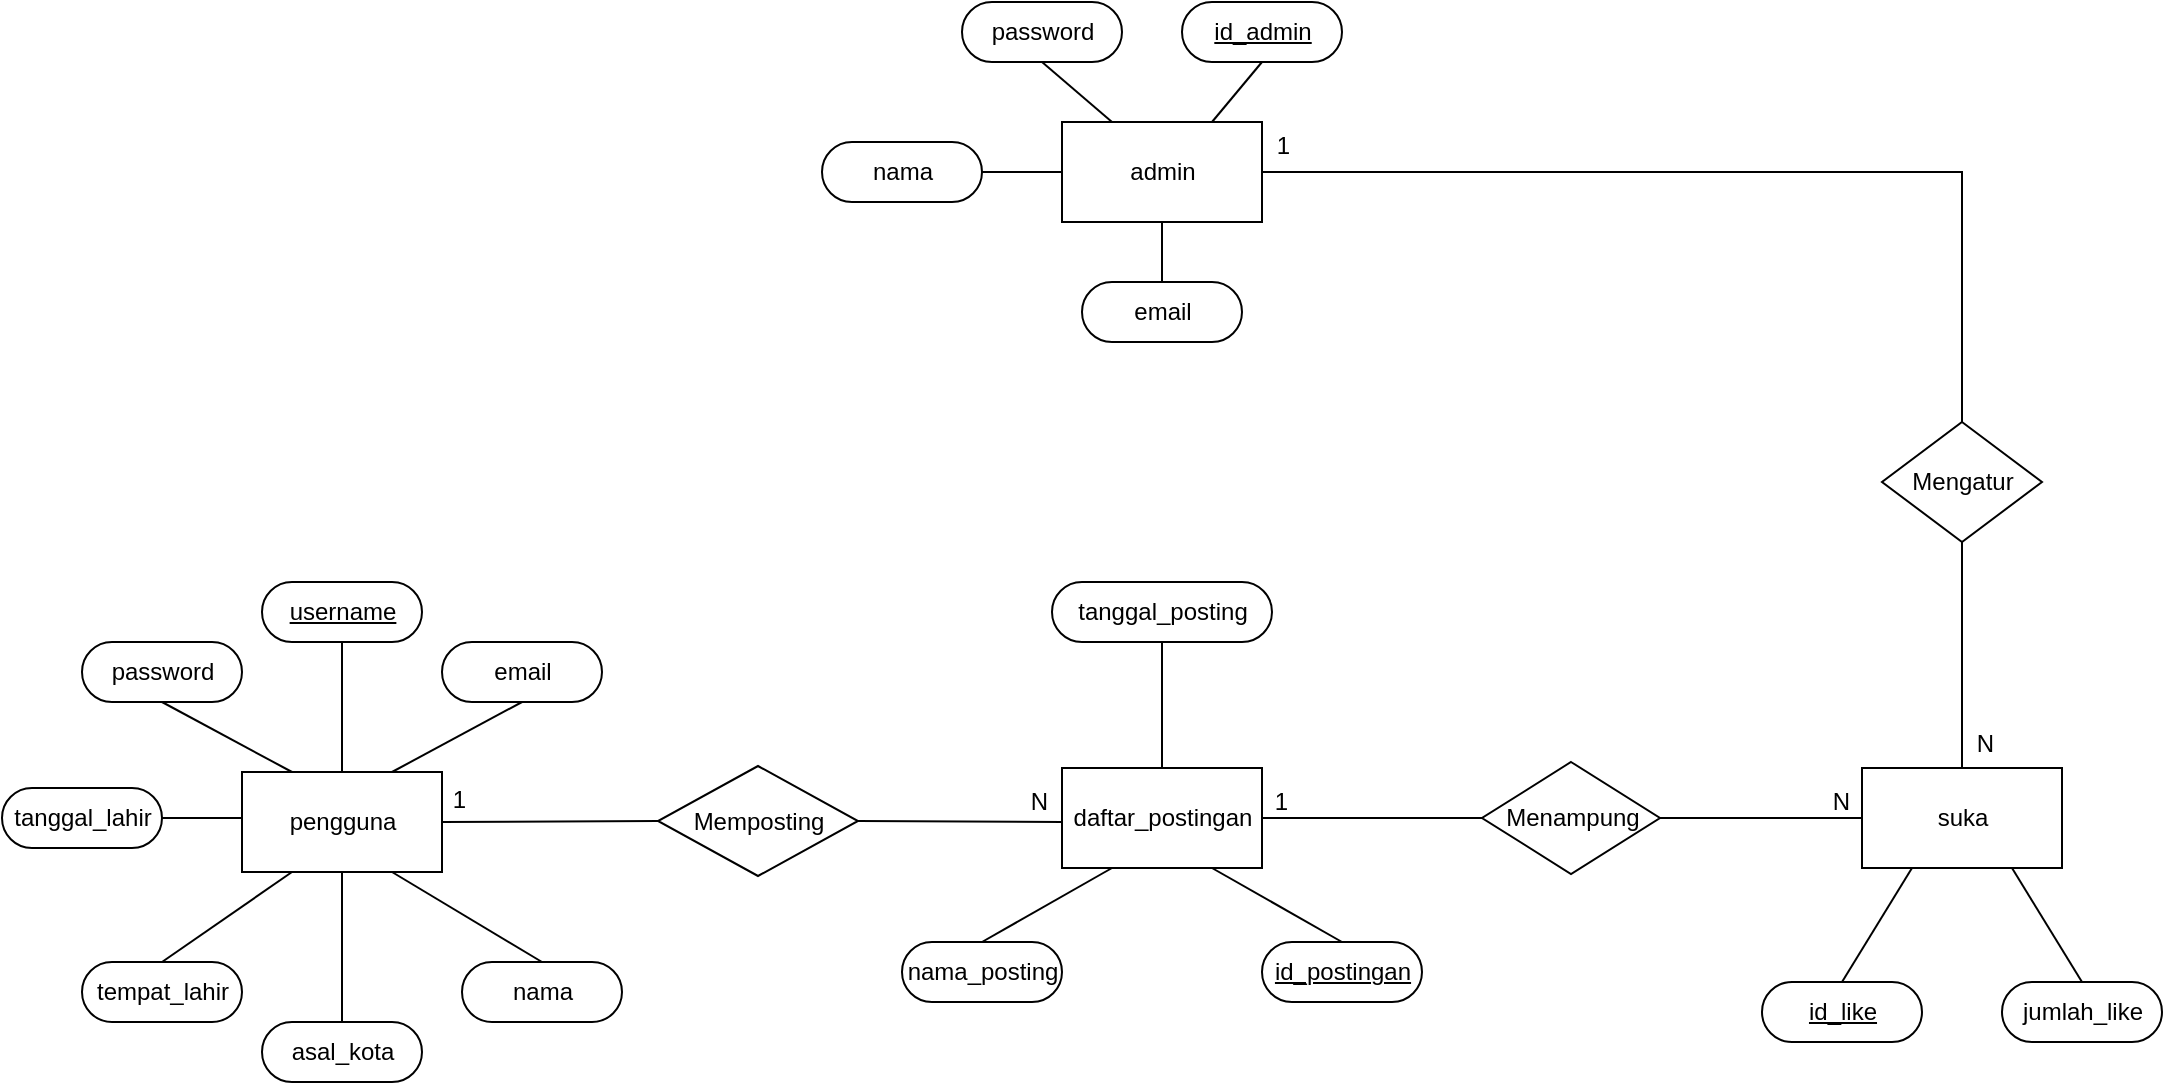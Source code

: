 <mxfile version="13.9.9" type="device"><diagram id="R2lEEEUBdFMjLlhIrx00" name="Page-1"><mxGraphModel dx="768" dy="482" grid="1" gridSize="10" guides="1" tooltips="1" connect="1" arrows="1" fold="1" page="1" pageScale="1" pageWidth="1100" pageHeight="850" math="0" shadow="0" extFonts="Permanent Marker^https://fonts.googleapis.com/css?family=Permanent+Marker"><root><mxCell id="0"/><mxCell id="1" parent="0"/><mxCell id="_BpC-9h2uVCCdCx0Vpl8-1" value="pengguna" style="html=1;dashed=0;whitespace=wrap;" parent="1" vertex="1"><mxGeometry x="130" y="435" width="100" height="50" as="geometry"/></mxCell><mxCell id="WVNRio56Z1K5BXMtSFss-3" style="edgeStyle=orthogonalEdgeStyle;rounded=0;orthogonalLoop=1;jettySize=auto;html=1;exitX=0.5;exitY=0;exitDx=0;exitDy=0;entryX=0.5;entryY=0.5;entryDx=0;entryDy=15;entryPerimeter=0;endArrow=none;endFill=0;" parent="1" source="_BpC-9h2uVCCdCx0Vpl8-2" target="WVNRio56Z1K5BXMtSFss-1" edge="1"><mxGeometry relative="1" as="geometry"/></mxCell><mxCell id="_BpC-9h2uVCCdCx0Vpl8-2" value="daftar_postingan" style="html=1;dashed=0;whitespace=wrap;" parent="1" vertex="1"><mxGeometry x="540" y="433" width="100" height="50" as="geometry"/></mxCell><mxCell id="_BpC-9h2uVCCdCx0Vpl8-3" value="suka" style="html=1;dashed=0;whitespace=wrap;" parent="1" vertex="1"><mxGeometry x="940" y="433" width="100" height="50" as="geometry"/></mxCell><mxCell id="_BpC-9h2uVCCdCx0Vpl8-4" value="admin" style="html=1;dashed=0;whitespace=wrap;" parent="1" vertex="1"><mxGeometry x="540" y="110" width="100" height="50" as="geometry"/></mxCell><mxCell id="_BpC-9h2uVCCdCx0Vpl8-5" value="Memposting" style="shape=rhombus;html=1;dashed=0;whitespace=wrap;perimeter=rhombusPerimeter;" parent="1" vertex="1"><mxGeometry x="338" y="432" width="100" height="55" as="geometry"/></mxCell><mxCell id="_BpC-9h2uVCCdCx0Vpl8-6" value="Menampung" style="shape=rhombus;html=1;dashed=0;whitespace=wrap;perimeter=rhombusPerimeter;" parent="1" vertex="1"><mxGeometry x="750" y="430" width="89" height="56" as="geometry"/></mxCell><mxCell id="_BpC-9h2uVCCdCx0Vpl8-7" value="Mengatur" style="shape=rhombus;html=1;dashed=0;whitespace=wrap;perimeter=rhombusPerimeter;" parent="1" vertex="1"><mxGeometry x="950" y="260" width="80" height="60" as="geometry"/></mxCell><mxCell id="_BpC-9h2uVCCdCx0Vpl8-8" value="" style="endArrow=none;html=1;rounded=0;exitX=1;exitY=0.5;exitDx=0;exitDy=0;" parent="1" source="_BpC-9h2uVCCdCx0Vpl8-5" edge="1"><mxGeometry relative="1" as="geometry"><mxPoint x="440" y="460" as="sourcePoint"/><mxPoint x="540" y="460" as="targetPoint"/></mxGeometry></mxCell><mxCell id="_BpC-9h2uVCCdCx0Vpl8-9" value="1" style="resizable=0;html=1;align=right;verticalAlign=bottom;" parent="_BpC-9h2uVCCdCx0Vpl8-8" connectable="0" vertex="1"><mxGeometry x="1" relative="1" as="geometry"><mxPoint x="-297" y="-2" as="offset"/></mxGeometry></mxCell><mxCell id="_BpC-9h2uVCCdCx0Vpl8-10" value="" style="endArrow=none;html=1;rounded=0;entryX=0;entryY=0.5;entryDx=0;entryDy=0;" parent="1" target="_BpC-9h2uVCCdCx0Vpl8-5" edge="1"><mxGeometry relative="1" as="geometry"><mxPoint x="230" y="460" as="sourcePoint"/><mxPoint x="340" y="460" as="targetPoint"/></mxGeometry></mxCell><mxCell id="_BpC-9h2uVCCdCx0Vpl8-11" value="N" style="resizable=0;html=1;align=right;verticalAlign=bottom;" parent="_BpC-9h2uVCCdCx0Vpl8-10" connectable="0" vertex="1"><mxGeometry x="1" relative="1" as="geometry"><mxPoint x="196" y="-1.5" as="offset"/></mxGeometry></mxCell><mxCell id="_BpC-9h2uVCCdCx0Vpl8-12" value="" style="endArrow=none;html=1;rounded=0;exitX=1;exitY=0.5;exitDx=0;exitDy=0;entryX=0;entryY=0.5;entryDx=0;entryDy=0;" parent="1" source="_BpC-9h2uVCCdCx0Vpl8-6" target="_BpC-9h2uVCCdCx0Vpl8-3" edge="1"><mxGeometry relative="1" as="geometry"><mxPoint x="420" y="470" as="sourcePoint"/><mxPoint x="550" y="470" as="targetPoint"/></mxGeometry></mxCell><mxCell id="_BpC-9h2uVCCdCx0Vpl8-13" value="1" style="resizable=0;html=1;align=right;verticalAlign=bottom;" parent="_BpC-9h2uVCCdCx0Vpl8-12" connectable="0" vertex="1"><mxGeometry x="1" relative="1" as="geometry"><mxPoint x="-287" as="offset"/></mxGeometry></mxCell><mxCell id="_BpC-9h2uVCCdCx0Vpl8-16" value="" style="endArrow=none;html=1;rounded=0;exitX=1;exitY=0.5;exitDx=0;exitDy=0;entryX=0;entryY=0.5;entryDx=0;entryDy=0;" parent="1" source="_BpC-9h2uVCCdCx0Vpl8-2" target="_BpC-9h2uVCCdCx0Vpl8-6" edge="1"><mxGeometry relative="1" as="geometry"><mxPoint x="660" y="457.83" as="sourcePoint"/><mxPoint x="770" y="457.83" as="targetPoint"/></mxGeometry></mxCell><mxCell id="_BpC-9h2uVCCdCx0Vpl8-17" value="N" style="resizable=0;html=1;align=right;verticalAlign=bottom;" parent="_BpC-9h2uVCCdCx0Vpl8-16" connectable="0" vertex="1"><mxGeometry x="1" relative="1" as="geometry"><mxPoint x="184" as="offset"/></mxGeometry></mxCell><mxCell id="_BpC-9h2uVCCdCx0Vpl8-18" value="" style="endArrow=none;html=1;rounded=0;entryX=0.5;entryY=0;entryDx=0;entryDy=0;exitX=1;exitY=0.5;exitDx=0;exitDy=0;" parent="1" source="_BpC-9h2uVCCdCx0Vpl8-4" target="_BpC-9h2uVCCdCx0Vpl8-7" edge="1"><mxGeometry relative="1" as="geometry"><mxPoint x="620" y="280" as="sourcePoint"/><mxPoint x="780" y="470" as="targetPoint"/><Array as="points"><mxPoint x="990" y="135"/></Array></mxGeometry></mxCell><mxCell id="_BpC-9h2uVCCdCx0Vpl8-19" value="N" style="resizable=0;html=1;align=right;verticalAlign=bottom;" parent="_BpC-9h2uVCCdCx0Vpl8-18" connectable="0" vertex="1"><mxGeometry x="1" relative="1" as="geometry"><mxPoint x="16" y="169.29" as="offset"/></mxGeometry></mxCell><mxCell id="_BpC-9h2uVCCdCx0Vpl8-20" value="" style="endArrow=none;html=1;rounded=0;exitX=0.5;exitY=1;exitDx=0;exitDy=0;entryX=0.5;entryY=0;entryDx=0;entryDy=0;" parent="1" source="_BpC-9h2uVCCdCx0Vpl8-7" target="_BpC-9h2uVCCdCx0Vpl8-3" edge="1"><mxGeometry relative="1" as="geometry"><mxPoint x="420" y="470" as="sourcePoint"/><mxPoint x="550" y="470" as="targetPoint"/></mxGeometry></mxCell><mxCell id="_BpC-9h2uVCCdCx0Vpl8-21" value="1" style="resizable=0;html=1;align=right;verticalAlign=bottom;" parent="_BpC-9h2uVCCdCx0Vpl8-20" connectable="0" vertex="1"><mxGeometry x="1" relative="1" as="geometry"><mxPoint x="-336" y="-302.86" as="offset"/></mxGeometry></mxCell><mxCell id="_BpC-9h2uVCCdCx0Vpl8-23" value="&lt;u style=&quot;font-weight: normal&quot;&gt;username&lt;/u&gt;" style="html=1;dashed=0;whitespace=wrap;shape=mxgraph.dfd.start;fontStyle=1" parent="1" vertex="1"><mxGeometry x="140" y="340" width="80" height="30" as="geometry"/></mxCell><mxCell id="_BpC-9h2uVCCdCx0Vpl8-24" value="password" style="html=1;dashed=0;whitespace=wrap;shape=mxgraph.dfd.start" parent="1" vertex="1"><mxGeometry x="50" y="370" width="80" height="30" as="geometry"/></mxCell><mxCell id="_BpC-9h2uVCCdCx0Vpl8-25" value="tanggal_lahir" style="html=1;dashed=0;whitespace=wrap;shape=mxgraph.dfd.start" parent="1" vertex="1"><mxGeometry x="10" y="443" width="80" height="30" as="geometry"/></mxCell><mxCell id="_BpC-9h2uVCCdCx0Vpl8-26" value="tempat_lahir" style="html=1;dashed=0;whitespace=wrap;shape=mxgraph.dfd.start" parent="1" vertex="1"><mxGeometry x="50" y="530" width="80" height="30" as="geometry"/></mxCell><mxCell id="_BpC-9h2uVCCdCx0Vpl8-27" value="asal_kota" style="html=1;dashed=0;whitespace=wrap;shape=mxgraph.dfd.start" parent="1" vertex="1"><mxGeometry x="140" y="560" width="80" height="30" as="geometry"/></mxCell><mxCell id="_BpC-9h2uVCCdCx0Vpl8-28" value="&lt;u style=&quot;font-weight: normal&quot;&gt;id_postingan&lt;/u&gt;" style="html=1;dashed=0;whitespace=wrap;shape=mxgraph.dfd.start;fontStyle=1" parent="1" vertex="1"><mxGeometry x="640" y="520" width="80" height="30" as="geometry"/></mxCell><mxCell id="_BpC-9h2uVCCdCx0Vpl8-31" value="nama_posting" style="html=1;dashed=0;whitespace=wrap;shape=mxgraph.dfd.start" parent="1" vertex="1"><mxGeometry x="460" y="520" width="80" height="30" as="geometry"/></mxCell><mxCell id="_BpC-9h2uVCCdCx0Vpl8-32" value="&lt;u style=&quot;font-weight: normal&quot;&gt;id_like&lt;/u&gt;" style="html=1;dashed=0;whitespace=wrap;shape=mxgraph.dfd.start;fontStyle=1" parent="1" vertex="1"><mxGeometry x="890" y="540" width="80" height="30" as="geometry"/></mxCell><mxCell id="_BpC-9h2uVCCdCx0Vpl8-34" value="jumlah_like" style="html=1;dashed=0;whitespace=wrap;shape=mxgraph.dfd.start" parent="1" vertex="1"><mxGeometry x="1010" y="540" width="80" height="30" as="geometry"/></mxCell><mxCell id="_BpC-9h2uVCCdCx0Vpl8-37" value="&lt;u style=&quot;font-weight: normal&quot;&gt;id_admin&lt;/u&gt;" style="html=1;dashed=0;whitespace=wrap;shape=mxgraph.dfd.start;fontStyle=1" parent="1" vertex="1"><mxGeometry x="600" y="50" width="80" height="30" as="geometry"/></mxCell><mxCell id="_BpC-9h2uVCCdCx0Vpl8-38" value="password" style="html=1;dashed=0;whitespace=wrap;shape=mxgraph.dfd.start" parent="1" vertex="1"><mxGeometry x="490" y="50" width="80" height="30" as="geometry"/></mxCell><mxCell id="_BpC-9h2uVCCdCx0Vpl8-39" value="nama" style="html=1;dashed=0;whitespace=wrap;shape=mxgraph.dfd.start" parent="1" vertex="1"><mxGeometry x="420" y="120" width="80" height="30" as="geometry"/></mxCell><mxCell id="_BpC-9h2uVCCdCx0Vpl8-40" value="nama" style="html=1;dashed=0;whitespace=wrap;shape=mxgraph.dfd.start" parent="1" vertex="1"><mxGeometry x="240" y="530" width="80" height="30" as="geometry"/></mxCell><mxCell id="_BpC-9h2uVCCdCx0Vpl8-41" value="" style="endArrow=none;html=1;rounded=0;exitX=1;exitY=0.5;exitDx=0;exitDy=0;exitPerimeter=0;entryX=0;entryY=0.5;entryDx=0;entryDy=0;" parent="1" source="_BpC-9h2uVCCdCx0Vpl8-39" target="_BpC-9h2uVCCdCx0Vpl8-4" edge="1"><mxGeometry relative="1" as="geometry"><mxPoint x="470" y="270" as="sourcePoint"/><mxPoint x="630" y="270" as="targetPoint"/></mxGeometry></mxCell><mxCell id="_BpC-9h2uVCCdCx0Vpl8-42" value="" style="endArrow=none;html=1;rounded=0;exitX=0.5;exitY=0.5;exitDx=0;exitDy=15;exitPerimeter=0;entryX=0.25;entryY=0;entryDx=0;entryDy=0;" parent="1" source="_BpC-9h2uVCCdCx0Vpl8-38" target="_BpC-9h2uVCCdCx0Vpl8-4" edge="1"><mxGeometry relative="1" as="geometry"><mxPoint x="490" y="155" as="sourcePoint"/><mxPoint x="550" y="145" as="targetPoint"/></mxGeometry></mxCell><mxCell id="_BpC-9h2uVCCdCx0Vpl8-43" value="" style="endArrow=none;html=1;rounded=0;exitX=0.5;exitY=0.5;exitDx=0;exitDy=15.0;exitPerimeter=0;entryX=0.75;entryY=0;entryDx=0;entryDy=0;" parent="1" source="_BpC-9h2uVCCdCx0Vpl8-37" target="_BpC-9h2uVCCdCx0Vpl8-4" edge="1"><mxGeometry relative="1" as="geometry"><mxPoint x="525.605" y="105.605" as="sourcePoint"/><mxPoint x="560.1" y="121.55" as="targetPoint"/></mxGeometry></mxCell><mxCell id="_BpC-9h2uVCCdCx0Vpl8-44" value="" style="endArrow=none;html=1;rounded=0;exitX=0.5;exitY=0.5;exitDx=0;exitDy=15.0;exitPerimeter=0;entryX=0.5;entryY=0;entryDx=0;entryDy=0;" parent="1" source="_BpC-9h2uVCCdCx0Vpl8-23" target="_BpC-9h2uVCCdCx0Vpl8-1" edge="1"><mxGeometry relative="1" as="geometry"><mxPoint x="470" y="270" as="sourcePoint"/><mxPoint x="630" y="270" as="targetPoint"/></mxGeometry></mxCell><mxCell id="_BpC-9h2uVCCdCx0Vpl8-45" value="" style="endArrow=none;html=1;rounded=0;exitX=0.5;exitY=0.5;exitDx=0;exitDy=15;exitPerimeter=0;entryX=0.25;entryY=0;entryDx=0;entryDy=0;" parent="1" source="_BpC-9h2uVCCdCx0Vpl8-24" target="_BpC-9h2uVCCdCx0Vpl8-1" edge="1"><mxGeometry relative="1" as="geometry"><mxPoint x="220" y="380" as="sourcePoint"/><mxPoint x="215" y="445" as="targetPoint"/></mxGeometry></mxCell><mxCell id="_BpC-9h2uVCCdCx0Vpl8-46" value="" style="endArrow=none;html=1;rounded=0;exitX=1;exitY=0.5;exitDx=0;exitDy=0;exitPerimeter=0;" parent="1" source="_BpC-9h2uVCCdCx0Vpl8-25" edge="1"><mxGeometry relative="1" as="geometry"><mxPoint x="130" y="410" as="sourcePoint"/><mxPoint x="130" y="458" as="targetPoint"/></mxGeometry></mxCell><mxCell id="_BpC-9h2uVCCdCx0Vpl8-47" value="" style="endArrow=none;html=1;rounded=0;exitX=0.5;exitY=0.5;exitDx=0;exitDy=-15.0;exitPerimeter=0;entryX=0.25;entryY=1;entryDx=0;entryDy=0;" parent="1" source="_BpC-9h2uVCCdCx0Vpl8-26" target="_BpC-9h2uVCCdCx0Vpl8-1" edge="1"><mxGeometry relative="1" as="geometry"><mxPoint x="100" y="468" as="sourcePoint"/><mxPoint x="140" y="468" as="targetPoint"/></mxGeometry></mxCell><mxCell id="_BpC-9h2uVCCdCx0Vpl8-48" value="" style="endArrow=none;html=1;rounded=0;exitX=0.5;exitY=0.5;exitDx=0;exitDy=-15.0;exitPerimeter=0;entryX=0.5;entryY=1;entryDx=0;entryDy=0;" parent="1" source="_BpC-9h2uVCCdCx0Vpl8-27" target="_BpC-9h2uVCCdCx0Vpl8-1" edge="1"><mxGeometry relative="1" as="geometry"><mxPoint x="100" y="530" as="sourcePoint"/><mxPoint x="165" y="495" as="targetPoint"/></mxGeometry></mxCell><mxCell id="_BpC-9h2uVCCdCx0Vpl8-49" value="" style="endArrow=none;html=1;rounded=0;exitX=0.5;exitY=0.5;exitDx=0;exitDy=-15.0;exitPerimeter=0;entryX=0.75;entryY=1;entryDx=0;entryDy=0;" parent="1" source="_BpC-9h2uVCCdCx0Vpl8-40" target="_BpC-9h2uVCCdCx0Vpl8-1" edge="1"><mxGeometry relative="1" as="geometry"><mxPoint x="190" y="570" as="sourcePoint"/><mxPoint x="200" y="500" as="targetPoint"/></mxGeometry></mxCell><mxCell id="_BpC-9h2uVCCdCx0Vpl8-51" value="" style="endArrow=none;html=1;rounded=0;exitX=0.5;exitY=0.5;exitDx=0;exitDy=-15.0;exitPerimeter=0;entryX=0.75;entryY=1;entryDx=0;entryDy=0;" parent="1" target="_BpC-9h2uVCCdCx0Vpl8-2" edge="1"><mxGeometry relative="1" as="geometry"><mxPoint x="680" y="520" as="sourcePoint"/><mxPoint x="575" y="493" as="targetPoint"/></mxGeometry></mxCell><mxCell id="_BpC-9h2uVCCdCx0Vpl8-53" value="" style="endArrow=none;html=1;rounded=0;exitX=0.25;exitY=1;exitDx=0;exitDy=0;entryX=0.5;entryY=0.5;entryDx=0;entryDy=-15;entryPerimeter=0;" parent="1" source="_BpC-9h2uVCCdCx0Vpl8-2" target="_BpC-9h2uVCCdCx0Vpl8-31" edge="1"><mxGeometry relative="1" as="geometry"><mxPoint x="625" y="443.0" as="sourcePoint"/><mxPoint x="690" y="400" as="targetPoint"/></mxGeometry></mxCell><mxCell id="_BpC-9h2uVCCdCx0Vpl8-55" value="" style="endArrow=none;html=1;rounded=0;exitX=0.5;exitY=0.5;exitDx=0;exitDy=-15.0;entryX=0.25;entryY=1;entryDx=0;entryDy=0;exitPerimeter=0;" parent="1" source="_BpC-9h2uVCCdCx0Vpl8-32" target="_BpC-9h2uVCCdCx0Vpl8-3" edge="1"><mxGeometry relative="1" as="geometry"><mxPoint x="1010" y="445" as="sourcePoint"/><mxPoint x="980" y="370" as="targetPoint"/></mxGeometry></mxCell><mxCell id="_BpC-9h2uVCCdCx0Vpl8-56" value="" style="endArrow=none;html=1;rounded=0;exitX=0.5;exitY=0.5;exitDx=0;exitDy=-15;entryX=0.75;entryY=1;entryDx=0;entryDy=0;exitPerimeter=0;" parent="1" source="_BpC-9h2uVCCdCx0Vpl8-34" target="_BpC-9h2uVCCdCx0Vpl8-3" edge="1"><mxGeometry relative="1" as="geometry"><mxPoint x="1050" y="540" as="sourcePoint"/><mxPoint x="985" y="495" as="targetPoint"/></mxGeometry></mxCell><mxCell id="AsH-Oh7A0yHlckoMUrB3-1" value="email" style="html=1;dashed=0;whitespace=wrap;shape=mxgraph.dfd.start" parent="1" vertex="1"><mxGeometry x="230" y="370" width="80" height="30" as="geometry"/></mxCell><mxCell id="AsH-Oh7A0yHlckoMUrB3-2" value="" style="endArrow=none;html=1;rounded=0;exitX=0.5;exitY=0.5;exitDx=0;exitDy=15;exitPerimeter=0;entryX=0.75;entryY=0;entryDx=0;entryDy=0;" parent="1" source="AsH-Oh7A0yHlckoMUrB3-1" target="_BpC-9h2uVCCdCx0Vpl8-1" edge="1"><mxGeometry relative="1" as="geometry"><mxPoint x="220" y="380" as="sourcePoint"/><mxPoint x="215" y="445" as="targetPoint"/></mxGeometry></mxCell><mxCell id="AsH-Oh7A0yHlckoMUrB3-3" value="email" style="html=1;dashed=0;whitespace=wrap;shape=mxgraph.dfd.start" parent="1" vertex="1"><mxGeometry x="550" y="190" width="80" height="30" as="geometry"/></mxCell><mxCell id="AsH-Oh7A0yHlckoMUrB3-4" value="" style="endArrow=none;html=1;rounded=0;exitX=0.5;exitY=0.5;exitDx=0;exitDy=-15;exitPerimeter=0;entryX=0.5;entryY=1;entryDx=0;entryDy=0;" parent="1" source="AsH-Oh7A0yHlckoMUrB3-3" target="_BpC-9h2uVCCdCx0Vpl8-4" edge="1"><mxGeometry relative="1" as="geometry"><mxPoint x="590" y="90" as="sourcePoint"/><mxPoint x="600" y="120" as="targetPoint"/></mxGeometry></mxCell><mxCell id="WVNRio56Z1K5BXMtSFss-1" value="tanggal_posting" style="html=1;dashed=0;whitespace=wrap;shape=mxgraph.dfd.start" parent="1" vertex="1"><mxGeometry x="535" y="340" width="110" height="30" as="geometry"/></mxCell></root></mxGraphModel></diagram></mxfile>